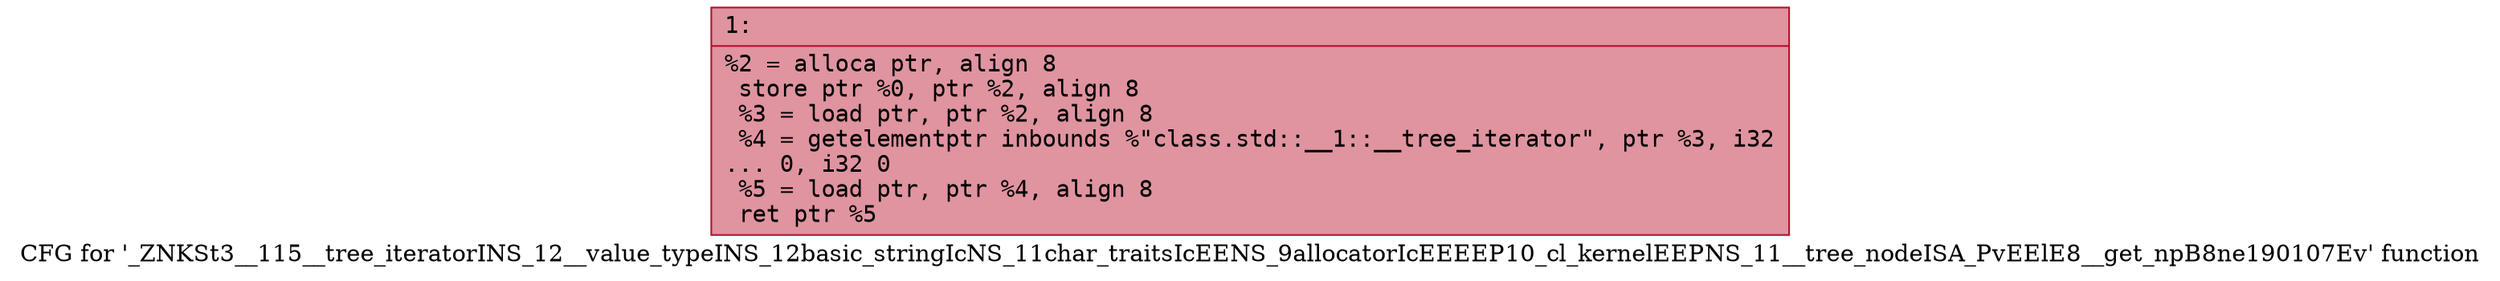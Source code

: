 digraph "CFG for '_ZNKSt3__115__tree_iteratorINS_12__value_typeINS_12basic_stringIcNS_11char_traitsIcEENS_9allocatorIcEEEEP10_cl_kernelEEPNS_11__tree_nodeISA_PvEElE8__get_npB8ne190107Ev' function" {
	label="CFG for '_ZNKSt3__115__tree_iteratorINS_12__value_typeINS_12basic_stringIcNS_11char_traitsIcEENS_9allocatorIcEEEEP10_cl_kernelEEPNS_11__tree_nodeISA_PvEElE8__get_npB8ne190107Ev' function";

	Node0x600001383f70 [shape=record,color="#b70d28ff", style=filled, fillcolor="#b70d2870" fontname="Courier",label="{1:\l|  %2 = alloca ptr, align 8\l  store ptr %0, ptr %2, align 8\l  %3 = load ptr, ptr %2, align 8\l  %4 = getelementptr inbounds %\"class.std::__1::__tree_iterator\", ptr %3, i32\l... 0, i32 0\l  %5 = load ptr, ptr %4, align 8\l  ret ptr %5\l}"];
}
